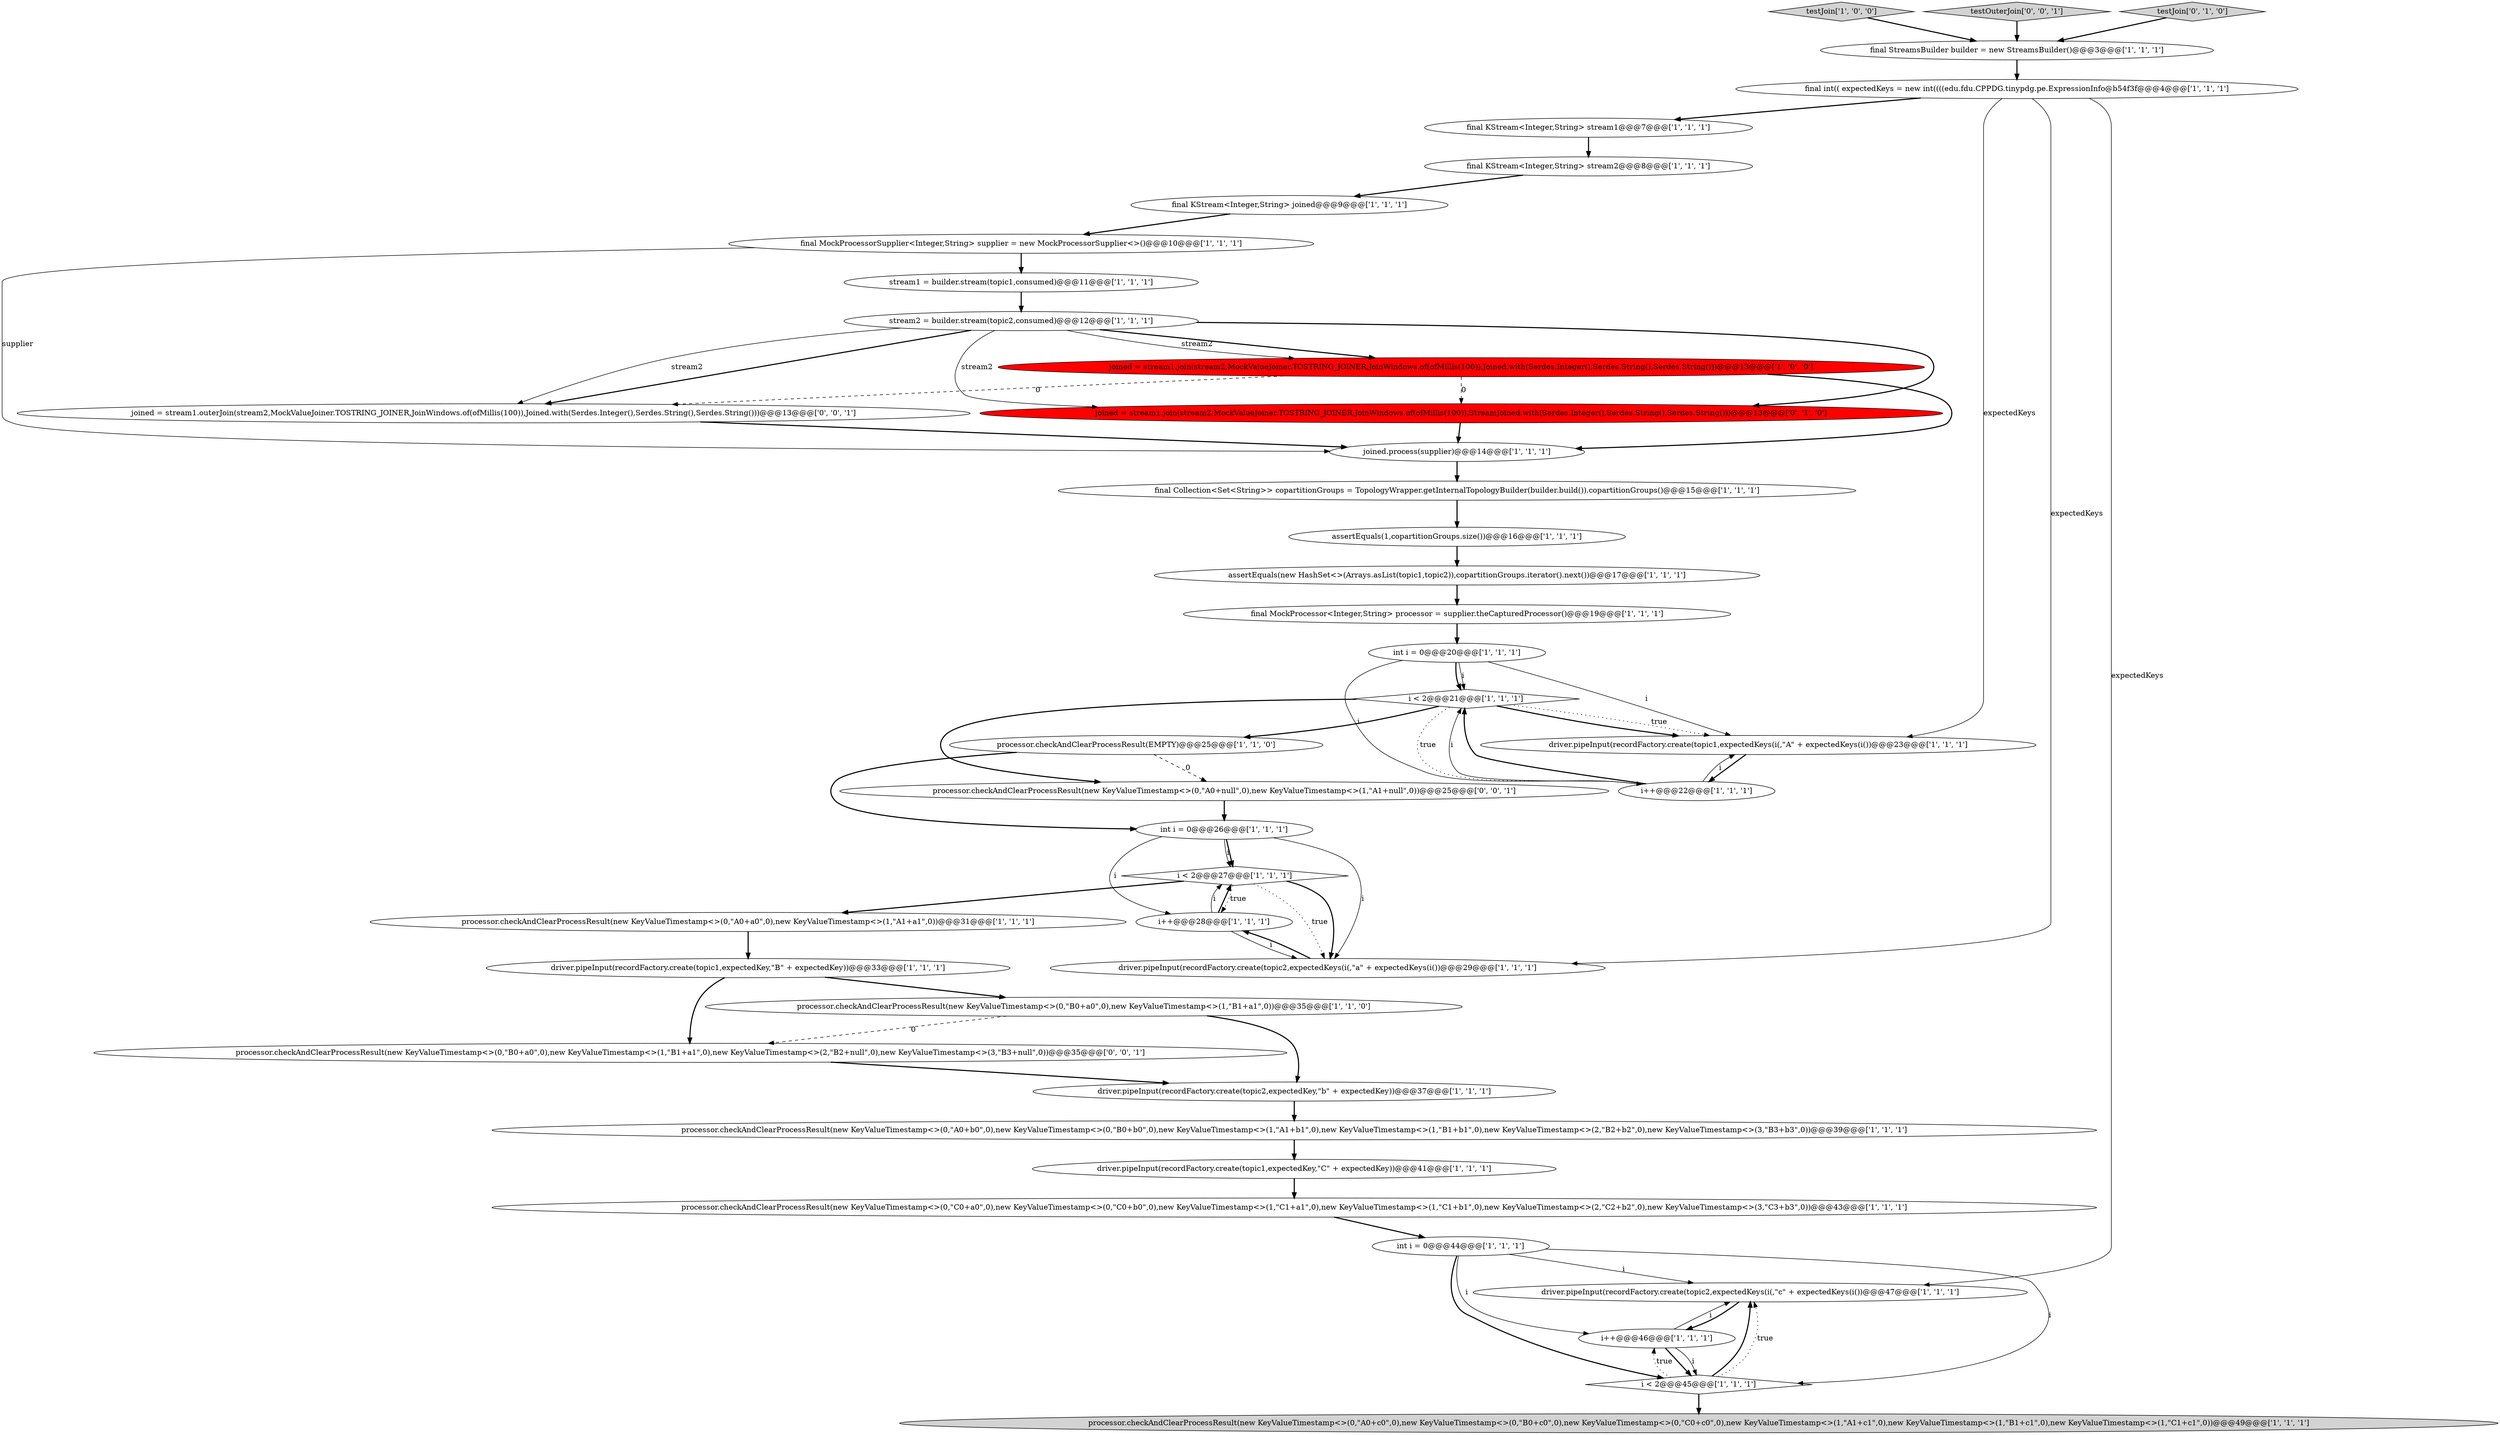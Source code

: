 digraph {
31 [style = filled, label = "final Collection<Set<String>> copartitionGroups = TopologyWrapper.getInternalTopologyBuilder(builder.build()).copartitionGroups()@@@15@@@['1', '1', '1']", fillcolor = white, shape = ellipse image = "AAA0AAABBB1BBB"];
40 [style = filled, label = "processor.checkAndClearProcessResult(new KeyValueTimestamp<>(0,\"B0+a0\",0),new KeyValueTimestamp<>(1,\"B1+a1\",0),new KeyValueTimestamp<>(2,\"B2+null\",0),new KeyValueTimestamp<>(3,\"B3+null\",0))@@@35@@@['0', '0', '1']", fillcolor = white, shape = ellipse image = "AAA0AAABBB3BBB"];
11 [style = filled, label = "stream2 = builder.stream(topic2,consumed)@@@12@@@['1', '1', '1']", fillcolor = white, shape = ellipse image = "AAA0AAABBB1BBB"];
24 [style = filled, label = "i < 2@@@27@@@['1', '1', '1']", fillcolor = white, shape = diamond image = "AAA0AAABBB1BBB"];
36 [style = filled, label = "joined = stream1.join(stream2,MockValueJoiner.TOSTRING_JOINER,JoinWindows.of(ofMillis(100)),StreamJoined.with(Serdes.Integer(),Serdes.String(),Serdes.String()))@@@13@@@['0', '1', '0']", fillcolor = red, shape = ellipse image = "AAA1AAABBB2BBB"];
35 [style = filled, label = "testJoin['1', '0', '0']", fillcolor = lightgray, shape = diamond image = "AAA0AAABBB1BBB"];
32 [style = filled, label = "final StreamsBuilder builder = new StreamsBuilder()@@@3@@@['1', '1', '1']", fillcolor = white, shape = ellipse image = "AAA0AAABBB1BBB"];
30 [style = filled, label = "int i = 0@@@26@@@['1', '1', '1']", fillcolor = white, shape = ellipse image = "AAA0AAABBB1BBB"];
22 [style = filled, label = "stream1 = builder.stream(topic1,consumed)@@@11@@@['1', '1', '1']", fillcolor = white, shape = ellipse image = "AAA0AAABBB1BBB"];
1 [style = filled, label = "i++@@@28@@@['1', '1', '1']", fillcolor = white, shape = ellipse image = "AAA0AAABBB1BBB"];
16 [style = filled, label = "joined = stream1.join(stream2,MockValueJoiner.TOSTRING_JOINER,JoinWindows.of(ofMillis(100)),Joined.with(Serdes.Integer(),Serdes.String(),Serdes.String()))@@@13@@@['1', '0', '0']", fillcolor = red, shape = ellipse image = "AAA1AAABBB1BBB"];
0 [style = filled, label = "joined.process(supplier)@@@14@@@['1', '1', '1']", fillcolor = white, shape = ellipse image = "AAA0AAABBB1BBB"];
20 [style = filled, label = "processor.checkAndClearProcessResult(new KeyValueTimestamp<>(0,\"B0+a0\",0),new KeyValueTimestamp<>(1,\"B1+a1\",0))@@@35@@@['1', '1', '0']", fillcolor = white, shape = ellipse image = "AAA0AAABBB1BBB"];
3 [style = filled, label = "final KStream<Integer,String> stream1@@@7@@@['1', '1', '1']", fillcolor = white, shape = ellipse image = "AAA0AAABBB1BBB"];
15 [style = filled, label = "driver.pipeInput(recordFactory.create(topic1,expectedKey,\"B\" + expectedKey))@@@33@@@['1', '1', '1']", fillcolor = white, shape = ellipse image = "AAA0AAABBB1BBB"];
18 [style = filled, label = "final KStream<Integer,String> joined@@@9@@@['1', '1', '1']", fillcolor = white, shape = ellipse image = "AAA0AAABBB1BBB"];
7 [style = filled, label = "i < 2@@@21@@@['1', '1', '1']", fillcolor = white, shape = diamond image = "AAA0AAABBB1BBB"];
14 [style = filled, label = "driver.pipeInput(recordFactory.create(topic2,expectedKeys(i(,\"c\" + expectedKeys(i())@@@47@@@['1', '1', '1']", fillcolor = white, shape = ellipse image = "AAA0AAABBB1BBB"];
10 [style = filled, label = "processor.checkAndClearProcessResult(new KeyValueTimestamp<>(0,\"C0+a0\",0),new KeyValueTimestamp<>(0,\"C0+b0\",0),new KeyValueTimestamp<>(1,\"C1+a1\",0),new KeyValueTimestamp<>(1,\"C1+b1\",0),new KeyValueTimestamp<>(2,\"C2+b2\",0),new KeyValueTimestamp<>(3,\"C3+b3\",0))@@@43@@@['1', '1', '1']", fillcolor = white, shape = ellipse image = "AAA0AAABBB1BBB"];
38 [style = filled, label = "joined = stream1.outerJoin(stream2,MockValueJoiner.TOSTRING_JOINER,JoinWindows.of(ofMillis(100)),Joined.with(Serdes.Integer(),Serdes.String(),Serdes.String()))@@@13@@@['0', '0', '1']", fillcolor = white, shape = ellipse image = "AAA0AAABBB3BBB"];
19 [style = filled, label = "processor.checkAndClearProcessResult(new KeyValueTimestamp<>(0,\"A0+a0\",0),new KeyValueTimestamp<>(1,\"A1+a1\",0))@@@31@@@['1', '1', '1']", fillcolor = white, shape = ellipse image = "AAA0AAABBB1BBB"];
25 [style = filled, label = "driver.pipeInput(recordFactory.create(topic1,expectedKey,\"C\" + expectedKey))@@@41@@@['1', '1', '1']", fillcolor = white, shape = ellipse image = "AAA0AAABBB1BBB"];
33 [style = filled, label = "final MockProcessor<Integer,String> processor = supplier.theCapturedProcessor()@@@19@@@['1', '1', '1']", fillcolor = white, shape = ellipse image = "AAA0AAABBB1BBB"];
2 [style = filled, label = "i < 2@@@45@@@['1', '1', '1']", fillcolor = white, shape = diamond image = "AAA0AAABBB1BBB"];
5 [style = filled, label = "driver.pipeInput(recordFactory.create(topic2,expectedKey,\"b\" + expectedKey))@@@37@@@['1', '1', '1']", fillcolor = white, shape = ellipse image = "AAA0AAABBB1BBB"];
8 [style = filled, label = "driver.pipeInput(recordFactory.create(topic2,expectedKeys(i(,\"a\" + expectedKeys(i())@@@29@@@['1', '1', '1']", fillcolor = white, shape = ellipse image = "AAA0AAABBB1BBB"];
29 [style = filled, label = "final MockProcessorSupplier<Integer,String> supplier = new MockProcessorSupplier<>()@@@10@@@['1', '1', '1']", fillcolor = white, shape = ellipse image = "AAA0AAABBB1BBB"];
39 [style = filled, label = "testOuterJoin['0', '0', '1']", fillcolor = lightgray, shape = diamond image = "AAA0AAABBB3BBB"];
37 [style = filled, label = "testJoin['0', '1', '0']", fillcolor = lightgray, shape = diamond image = "AAA0AAABBB2BBB"];
4 [style = filled, label = "assertEquals(new HashSet<>(Arrays.asList(topic1,topic2)),copartitionGroups.iterator().next())@@@17@@@['1', '1', '1']", fillcolor = white, shape = ellipse image = "AAA0AAABBB1BBB"];
27 [style = filled, label = "int i = 0@@@44@@@['1', '1', '1']", fillcolor = white, shape = ellipse image = "AAA0AAABBB1BBB"];
9 [style = filled, label = "final int(( expectedKeys = new int((((edu.fdu.CPPDG.tinypdg.pe.ExpressionInfo@b54f3f@@@4@@@['1', '1', '1']", fillcolor = white, shape = ellipse image = "AAA0AAABBB1BBB"];
28 [style = filled, label = "processor.checkAndClearProcessResult(new KeyValueTimestamp<>(0,\"A0+c0\",0),new KeyValueTimestamp<>(0,\"B0+c0\",0),new KeyValueTimestamp<>(0,\"C0+c0\",0),new KeyValueTimestamp<>(1,\"A1+c1\",0),new KeyValueTimestamp<>(1,\"B1+c1\",0),new KeyValueTimestamp<>(1,\"C1+c1\",0))@@@49@@@['1', '1', '1']", fillcolor = lightgray, shape = ellipse image = "AAA0AAABBB1BBB"];
12 [style = filled, label = "int i = 0@@@20@@@['1', '1', '1']", fillcolor = white, shape = ellipse image = "AAA0AAABBB1BBB"];
17 [style = filled, label = "assertEquals(1,copartitionGroups.size())@@@16@@@['1', '1', '1']", fillcolor = white, shape = ellipse image = "AAA0AAABBB1BBB"];
41 [style = filled, label = "processor.checkAndClearProcessResult(new KeyValueTimestamp<>(0,\"A0+null\",0),new KeyValueTimestamp<>(1,\"A1+null\",0))@@@25@@@['0', '0', '1']", fillcolor = white, shape = ellipse image = "AAA0AAABBB3BBB"];
23 [style = filled, label = "processor.checkAndClearProcessResult(EMPTY)@@@25@@@['1', '1', '0']", fillcolor = white, shape = ellipse image = "AAA0AAABBB1BBB"];
21 [style = filled, label = "processor.checkAndClearProcessResult(new KeyValueTimestamp<>(0,\"A0+b0\",0),new KeyValueTimestamp<>(0,\"B0+b0\",0),new KeyValueTimestamp<>(1,\"A1+b1\",0),new KeyValueTimestamp<>(1,\"B1+b1\",0),new KeyValueTimestamp<>(2,\"B2+b2\",0),new KeyValueTimestamp<>(3,\"B3+b3\",0))@@@39@@@['1', '1', '1']", fillcolor = white, shape = ellipse image = "AAA0AAABBB1BBB"];
34 [style = filled, label = "driver.pipeInput(recordFactory.create(topic1,expectedKeys(i(,\"A\" + expectedKeys(i())@@@23@@@['1', '1', '1']", fillcolor = white, shape = ellipse image = "AAA0AAABBB1BBB"];
13 [style = filled, label = "i++@@@22@@@['1', '1', '1']", fillcolor = white, shape = ellipse image = "AAA0AAABBB1BBB"];
26 [style = filled, label = "i++@@@46@@@['1', '1', '1']", fillcolor = white, shape = ellipse image = "AAA0AAABBB1BBB"];
6 [style = filled, label = "final KStream<Integer,String> stream2@@@8@@@['1', '1', '1']", fillcolor = white, shape = ellipse image = "AAA0AAABBB1BBB"];
11->36 [style = solid, label="stream2"];
11->16 [style = bold, label=""];
24->1 [style = dotted, label="true"];
30->24 [style = bold, label=""];
16->0 [style = bold, label=""];
16->38 [style = dashed, label="0"];
11->16 [style = solid, label="stream2"];
24->19 [style = bold, label=""];
11->38 [style = bold, label=""];
23->30 [style = bold, label=""];
9->34 [style = solid, label="expectedKeys"];
1->24 [style = solid, label="i"];
20->40 [style = dashed, label="0"];
10->27 [style = bold, label=""];
6->18 [style = bold, label=""];
7->34 [style = dotted, label="true"];
7->13 [style = dotted, label="true"];
34->13 [style = bold, label=""];
9->8 [style = solid, label="expectedKeys"];
13->7 [style = solid, label="i"];
26->14 [style = solid, label="i"];
35->32 [style = bold, label=""];
3->6 [style = bold, label=""];
1->8 [style = solid, label="i"];
21->25 [style = bold, label=""];
33->12 [style = bold, label=""];
26->2 [style = solid, label="i"];
4->33 [style = bold, label=""];
11->36 [style = bold, label=""];
12->7 [style = bold, label=""];
13->34 [style = solid, label="i"];
27->14 [style = solid, label="i"];
20->5 [style = bold, label=""];
14->26 [style = bold, label=""];
8->1 [style = bold, label=""];
32->9 [style = bold, label=""];
5->21 [style = bold, label=""];
26->2 [style = bold, label=""];
18->29 [style = bold, label=""];
41->30 [style = bold, label=""];
36->0 [style = bold, label=""];
7->34 [style = bold, label=""];
30->1 [style = solid, label="i"];
40->5 [style = bold, label=""];
13->7 [style = bold, label=""];
1->24 [style = bold, label=""];
15->20 [style = bold, label=""];
9->14 [style = solid, label="expectedKeys"];
7->23 [style = bold, label=""];
2->14 [style = bold, label=""];
38->0 [style = bold, label=""];
39->32 [style = bold, label=""];
12->13 [style = solid, label="i"];
27->26 [style = solid, label="i"];
16->36 [style = dashed, label="0"];
37->32 [style = bold, label=""];
9->3 [style = bold, label=""];
29->0 [style = solid, label="supplier"];
15->40 [style = bold, label=""];
25->10 [style = bold, label=""];
30->8 [style = solid, label="i"];
7->41 [style = bold, label=""];
2->26 [style = dotted, label="true"];
2->14 [style = dotted, label="true"];
23->41 [style = dashed, label="0"];
29->22 [style = bold, label=""];
31->17 [style = bold, label=""];
24->8 [style = bold, label=""];
19->15 [style = bold, label=""];
12->34 [style = solid, label="i"];
11->38 [style = solid, label="stream2"];
24->8 [style = dotted, label="true"];
27->2 [style = solid, label="i"];
30->24 [style = solid, label="i"];
2->28 [style = bold, label=""];
12->7 [style = solid, label="i"];
22->11 [style = bold, label=""];
17->4 [style = bold, label=""];
27->2 [style = bold, label=""];
0->31 [style = bold, label=""];
}
